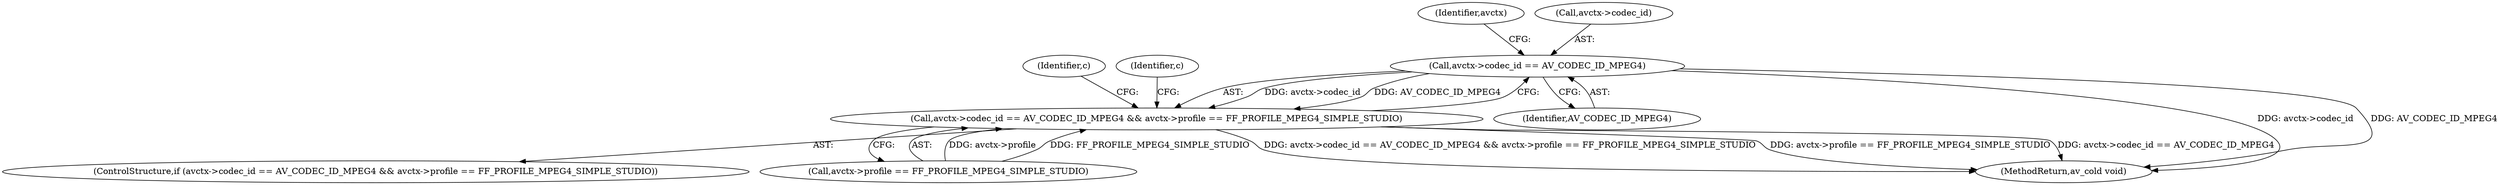 digraph "1_FFmpeg_b3332a182f8ba33a34542e4a0370f38b914ccf7d@del" {
"1000215" [label="(Call,avctx->codec_id == AV_CODEC_ID_MPEG4)"];
"1000214" [label="(Call,avctx->codec_id == AV_CODEC_ID_MPEG4 && avctx->profile == FF_PROFILE_MPEG4_SIMPLE_STUDIO)"];
"1000213" [label="(ControlStructure,if (avctx->codec_id == AV_CODEC_ID_MPEG4 && avctx->profile == FF_PROFILE_MPEG4_SIMPLE_STUDIO))"];
"1000234" [label="(Identifier,c)"];
"1000219" [label="(Identifier,AV_CODEC_ID_MPEG4)"];
"1000220" [label="(Call,avctx->profile == FF_PROFILE_MPEG4_SIMPLE_STUDIO)"];
"1000215" [label="(Call,avctx->codec_id == AV_CODEC_ID_MPEG4)"];
"1000222" [label="(Identifier,avctx)"];
"1000428" [label="(MethodReturn,av_cold void)"];
"1000216" [label="(Call,avctx->codec_id)"];
"1000214" [label="(Call,avctx->codec_id == AV_CODEC_ID_MPEG4 && avctx->profile == FF_PROFILE_MPEG4_SIMPLE_STUDIO)"];
"1000227" [label="(Identifier,c)"];
"1000215" -> "1000214"  [label="AST: "];
"1000215" -> "1000219"  [label="CFG: "];
"1000216" -> "1000215"  [label="AST: "];
"1000219" -> "1000215"  [label="AST: "];
"1000222" -> "1000215"  [label="CFG: "];
"1000214" -> "1000215"  [label="CFG: "];
"1000215" -> "1000428"  [label="DDG: avctx->codec_id"];
"1000215" -> "1000428"  [label="DDG: AV_CODEC_ID_MPEG4"];
"1000215" -> "1000214"  [label="DDG: avctx->codec_id"];
"1000215" -> "1000214"  [label="DDG: AV_CODEC_ID_MPEG4"];
"1000214" -> "1000213"  [label="AST: "];
"1000214" -> "1000220"  [label="CFG: "];
"1000220" -> "1000214"  [label="AST: "];
"1000227" -> "1000214"  [label="CFG: "];
"1000234" -> "1000214"  [label="CFG: "];
"1000214" -> "1000428"  [label="DDG: avctx->codec_id == AV_CODEC_ID_MPEG4 && avctx->profile == FF_PROFILE_MPEG4_SIMPLE_STUDIO"];
"1000214" -> "1000428"  [label="DDG: avctx->profile == FF_PROFILE_MPEG4_SIMPLE_STUDIO"];
"1000214" -> "1000428"  [label="DDG: avctx->codec_id == AV_CODEC_ID_MPEG4"];
"1000220" -> "1000214"  [label="DDG: avctx->profile"];
"1000220" -> "1000214"  [label="DDG: FF_PROFILE_MPEG4_SIMPLE_STUDIO"];
}
